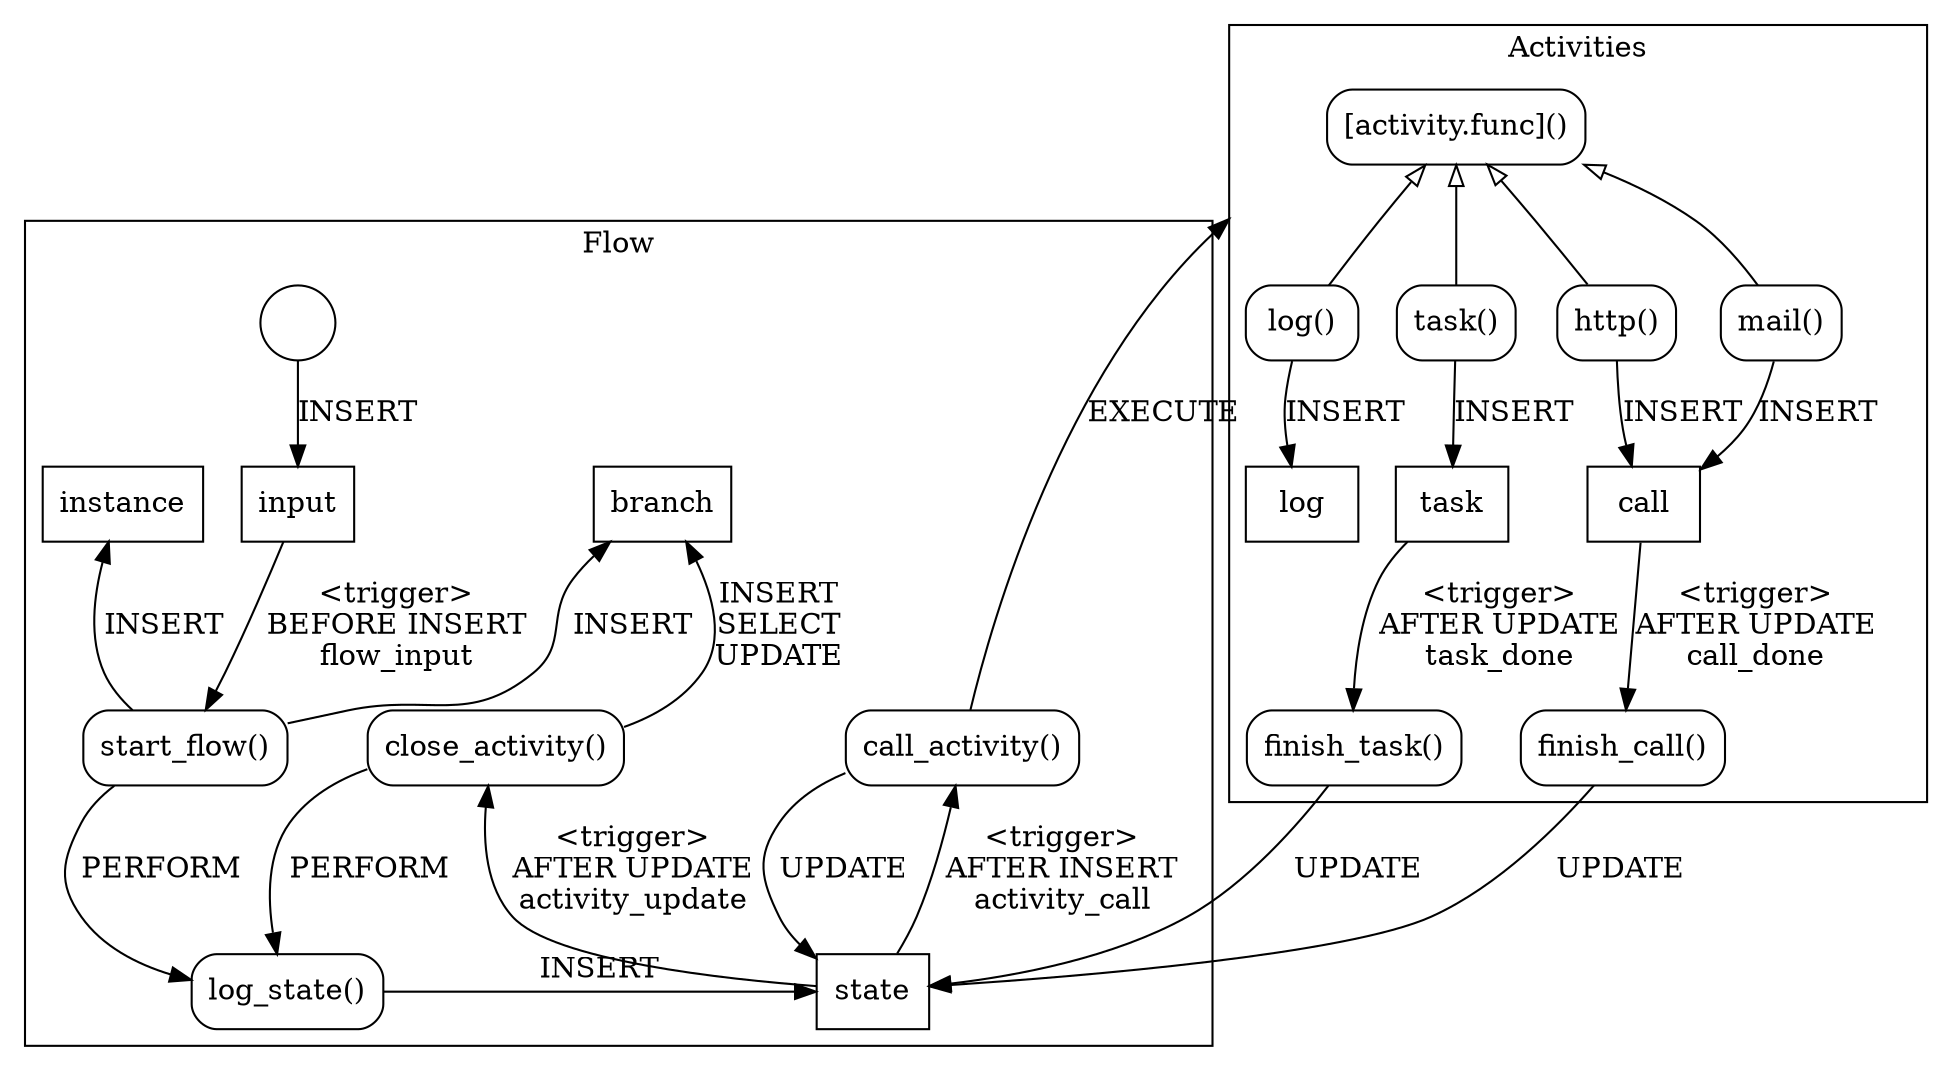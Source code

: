 digraph graph_flow {
  compound=true

  subgraph cluster_flow {
    label="Flow"
    start [shape=circle, label=""]

    // tables
    node [shape=box, style=solid]
    branch [label="branch"]
    input [label="input"]
    instance [label="instance"]
    state [label="state"]

    // functions
    node [shape=box, style=rounded]
    call_activity [label="call_activity()"]
    close_activity [label="close_activity()"]
    log_state [label="log_state()"]
    start_flow [label="start_flow()"]

    // trigger
    input -> start_flow [label="<trigger>\nBEFORE INSERT\nflow_input"]
    state -> call_activity [label="<trigger>\nAFTER INSERT\nactivity_call"]
    state -> close_activity [label="<trigger>\nAFTER UPDATE\nactivity_update"]

    // flow
    call_activity -> state [label="UPDATE"]
    close_activity -> branch [label="INSERT\nSELECT\nUPDATE"]
    close_activity -> log_state [label="PERFORM"]
    log_state -> state [label="INSERT"]
    start_flow -> {instance; branch} [label="INSERT"]
    start_flow -> log_state [label="PERFORM"]

    // layout
    {rank=same; input instance branch}
    {rank=same; start_flow close_activity call_activity}
    {rank=same; log_state state}
  }

  subgraph cluster_activities {
    label="Activities"

    // tables
    node [shape=box, style=solid]
    call [label="call"]
    log [label="log"]
    task [label="task"]

    // functions
    node [shape=box, style=rounded]
    activity_function [label="[activity.func]()"]
    finish_call [label="finish_call()"]
    finish_task [label="finish_task()"]
    http_activity [label="http()"]
    log_activity [label="log()"]
    mail_activity [label="mail()"]
    task_activity [label="task()"]

    // trigger
    call -> finish_call [label="<trigger>\nAFTER UPDATE\ncall_done"]
    task -> finish_task [label="<trigger>\nAFTER UPDATE\ntask_done"]

    // flow
    http_activity -> call [label="INSERT"]
    log_activity -> log [label="INSERT"]
    mail_activity -> call [label="INSERT"]
    task_activity -> task [label="INSERT"]

    // implements
    edge [arrowtail=empty, dir=back]
    activity_function -> http_activity
    activity_function -> log_activity
    activity_function -> mail_activity
    activity_function -> task_activity
  }

  call_activity -> activity_function [label="EXECUTE", lhead=cluster_activities]
  finish_task -> state [label="UPDATE"]
  finish_call -> state [label="UPDATE"]
  start -> input [label="INSERT"]
}

